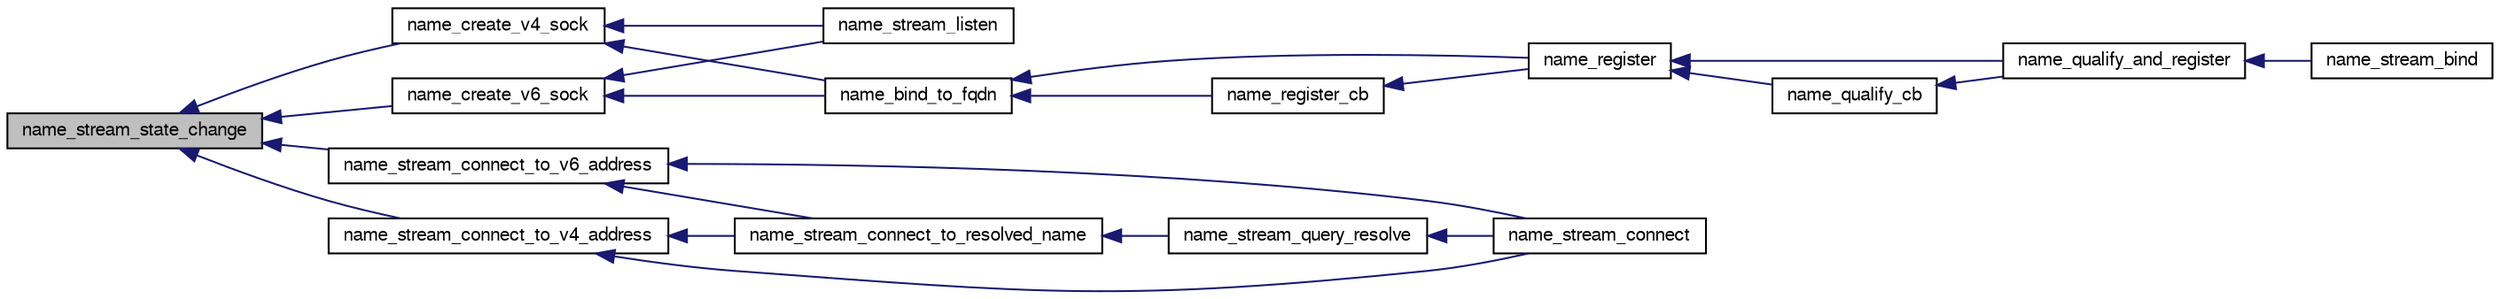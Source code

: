 digraph G
{
  edge [fontname="FreeSans",fontsize="10",labelfontname="FreeSans",labelfontsize="10"];
  node [fontname="FreeSans",fontsize="10",shape=record];
  rankdir=LR;
  Node1 [label="name_stream_state_change",height=0.2,width=0.4,color="black", fillcolor="grey75", style="filled" fontcolor="black"];
  Node1 -> Node2 [dir=back,color="midnightblue",fontsize="10",style="solid",fontname="FreeSans"];
  Node2 [label="name_create_v4_sock",height=0.2,width=0.4,color="black", fillcolor="white", style="filled",URL="$af__name_8c.html#a7ad9fdbbaec06c88dd908e3211f9b8b9"];
  Node2 -> Node3 [dir=back,color="midnightblue",fontsize="10",style="solid",fontname="FreeSans"];
  Node3 [label="name_bind_to_fqdn",height=0.2,width=0.4,color="black", fillcolor="white", style="filled",URL="$af__name_8c.html#ad3d8a1d4e1c89094faaee7e576dee5b7"];
  Node3 -> Node4 [dir=back,color="midnightblue",fontsize="10",style="solid",fontname="FreeSans"];
  Node4 [label="name_register",height=0.2,width=0.4,color="black", fillcolor="white", style="filled",URL="$af__name_8c.html#af7bcfb1b057d29df2729a1aad286c6ec"];
  Node4 -> Node5 [dir=back,color="midnightblue",fontsize="10",style="solid",fontname="FreeSans"];
  Node5 [label="name_qualify_and_register",height=0.2,width=0.4,color="black", fillcolor="white", style="filled",URL="$af__name_8c.html#a7b361fea06308c8ad46651ac195033b0"];
  Node5 -> Node6 [dir=back,color="midnightblue",fontsize="10",style="solid",fontname="FreeSans"];
  Node6 [label="name_stream_bind",height=0.2,width=0.4,color="black", fillcolor="white", style="filled",URL="$af__name_8c.html#a3a2adf5361993cef9bbe48178469714f"];
  Node4 -> Node7 [dir=back,color="midnightblue",fontsize="10",style="solid",fontname="FreeSans"];
  Node7 [label="name_qualify_cb",height=0.2,width=0.4,color="black", fillcolor="white", style="filled",URL="$af__name_8c.html#a2d725a6eb751e0f660eba52d2a76249b"];
  Node7 -> Node5 [dir=back,color="midnightblue",fontsize="10",style="solid",fontname="FreeSans"];
  Node3 -> Node8 [dir=back,color="midnightblue",fontsize="10",style="solid",fontname="FreeSans"];
  Node8 [label="name_register_cb",height=0.2,width=0.4,color="black", fillcolor="white", style="filled",URL="$af__name_8c.html#a9ad7e4fbc663c190f51058fc7c2e7790"];
  Node8 -> Node4 [dir=back,color="midnightblue",fontsize="10",style="solid",fontname="FreeSans"];
  Node2 -> Node9 [dir=back,color="midnightblue",fontsize="10",style="solid",fontname="FreeSans"];
  Node9 [label="name_stream_listen",height=0.2,width=0.4,color="black", fillcolor="white", style="filled",URL="$af__name_8c.html#a7fc4a8969ccbb8be2c1b5cdfdca296de"];
  Node1 -> Node10 [dir=back,color="midnightblue",fontsize="10",style="solid",fontname="FreeSans"];
  Node10 [label="name_create_v6_sock",height=0.2,width=0.4,color="black", fillcolor="white", style="filled",URL="$af__name_8c.html#a0067c3ae535b8bfa3b7874517115dd0d"];
  Node10 -> Node3 [dir=back,color="midnightblue",fontsize="10",style="solid",fontname="FreeSans"];
  Node10 -> Node9 [dir=back,color="midnightblue",fontsize="10",style="solid",fontname="FreeSans"];
  Node1 -> Node11 [dir=back,color="midnightblue",fontsize="10",style="solid",fontname="FreeSans"];
  Node11 [label="name_stream_connect_to_v4_address",height=0.2,width=0.4,color="black", fillcolor="white", style="filled",URL="$af__name_8c.html#ab7ad141173fdb0bbb0e319a69a96d3d1"];
  Node11 -> Node12 [dir=back,color="midnightblue",fontsize="10",style="solid",fontname="FreeSans"];
  Node12 [label="name_stream_connect",height=0.2,width=0.4,color="black", fillcolor="white", style="filled",URL="$af__name_8c.html#a739a9be9b64d10189c9e88f6d28491ee"];
  Node11 -> Node13 [dir=back,color="midnightblue",fontsize="10",style="solid",fontname="FreeSans"];
  Node13 [label="name_stream_connect_to_resolved_name",height=0.2,width=0.4,color="black", fillcolor="white", style="filled",URL="$af__name_8c.html#afff5c5578fe9835676f40108dd189e1d"];
  Node13 -> Node14 [dir=back,color="midnightblue",fontsize="10",style="solid",fontname="FreeSans"];
  Node14 [label="name_stream_query_resolve",height=0.2,width=0.4,color="black", fillcolor="white", style="filled",URL="$af__name_8c.html#a78360fdbbdbb75194fedc8378992cee8"];
  Node14 -> Node12 [dir=back,color="midnightblue",fontsize="10",style="solid",fontname="FreeSans"];
  Node1 -> Node15 [dir=back,color="midnightblue",fontsize="10",style="solid",fontname="FreeSans"];
  Node15 [label="name_stream_connect_to_v6_address",height=0.2,width=0.4,color="black", fillcolor="white", style="filled",URL="$af__name_8c.html#aa226ff0e8cb10ce4e4d700b96d0b50b7"];
  Node15 -> Node12 [dir=back,color="midnightblue",fontsize="10",style="solid",fontname="FreeSans"];
  Node15 -> Node13 [dir=back,color="midnightblue",fontsize="10",style="solid",fontname="FreeSans"];
}

